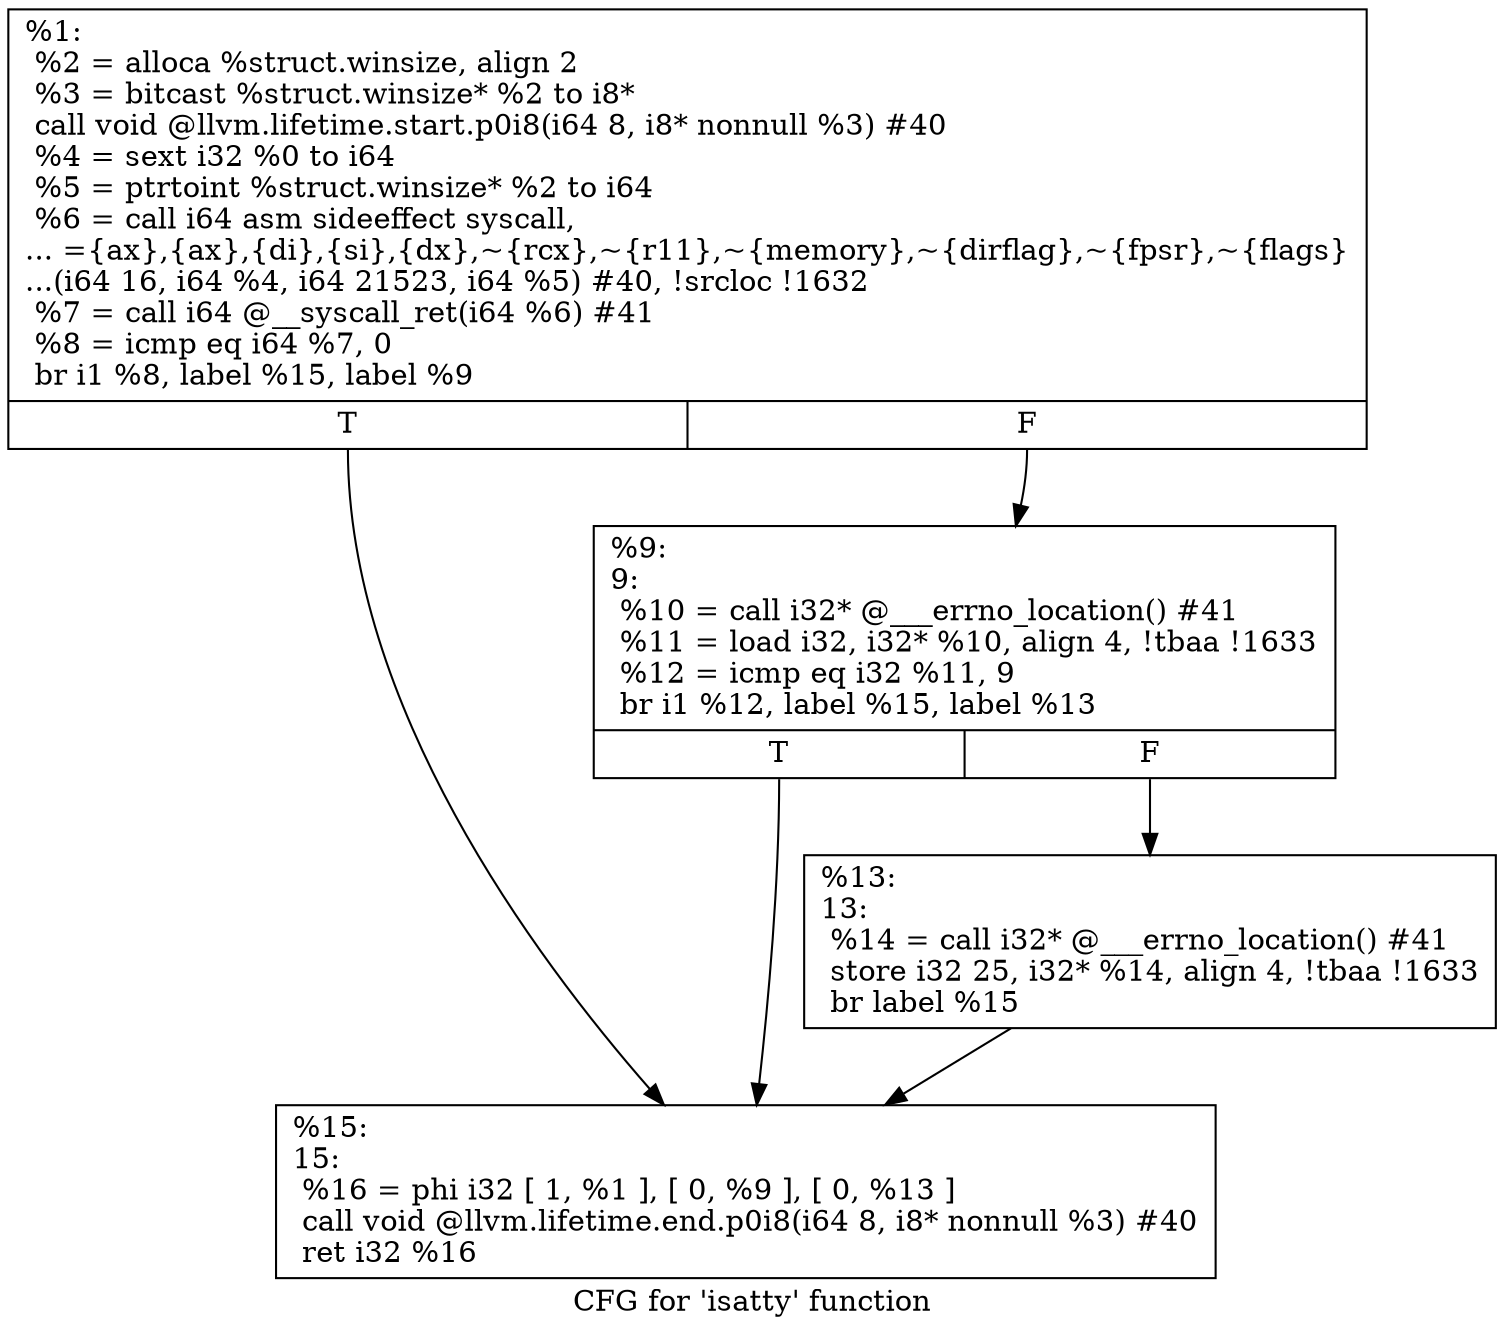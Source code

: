 digraph "CFG for 'isatty' function" {
	label="CFG for 'isatty' function";

	Node0x1d07790 [shape=record,label="{%1:\l  %2 = alloca %struct.winsize, align 2\l  %3 = bitcast %struct.winsize* %2 to i8*\l  call void @llvm.lifetime.start.p0i8(i64 8, i8* nonnull %3) #40\l  %4 = sext i32 %0 to i64\l  %5 = ptrtoint %struct.winsize* %2 to i64\l  %6 = call i64 asm sideeffect syscall,\l... =\{ax\},\{ax\},\{di\},\{si\},\{dx\},~\{rcx\},~\{r11\},~\{memory\},~\{dirflag\},~\{fpsr\},~\{flags\}\l...(i64 16, i64 %4, i64 21523, i64 %5) #40, !srcloc !1632\l  %7 = call i64 @__syscall_ret(i64 %6) #41\l  %8 = icmp eq i64 %7, 0\l  br i1 %8, label %15, label %9\l|{<s0>T|<s1>F}}"];
	Node0x1d07790:s0 -> Node0x1d078e0;
	Node0x1d07790:s1 -> Node0x1d07840;
	Node0x1d07840 [shape=record,label="{%9:\l9:                                                \l  %10 = call i32* @___errno_location() #41\l  %11 = load i32, i32* %10, align 4, !tbaa !1633\l  %12 = icmp eq i32 %11, 9\l  br i1 %12, label %15, label %13\l|{<s0>T|<s1>F}}"];
	Node0x1d07840:s0 -> Node0x1d078e0;
	Node0x1d07840:s1 -> Node0x1d07890;
	Node0x1d07890 [shape=record,label="{%13:\l13:                                               \l  %14 = call i32* @___errno_location() #41\l  store i32 25, i32* %14, align 4, !tbaa !1633\l  br label %15\l}"];
	Node0x1d07890 -> Node0x1d078e0;
	Node0x1d078e0 [shape=record,label="{%15:\l15:                                               \l  %16 = phi i32 [ 1, %1 ], [ 0, %9 ], [ 0, %13 ]\l  call void @llvm.lifetime.end.p0i8(i64 8, i8* nonnull %3) #40\l  ret i32 %16\l}"];
}
